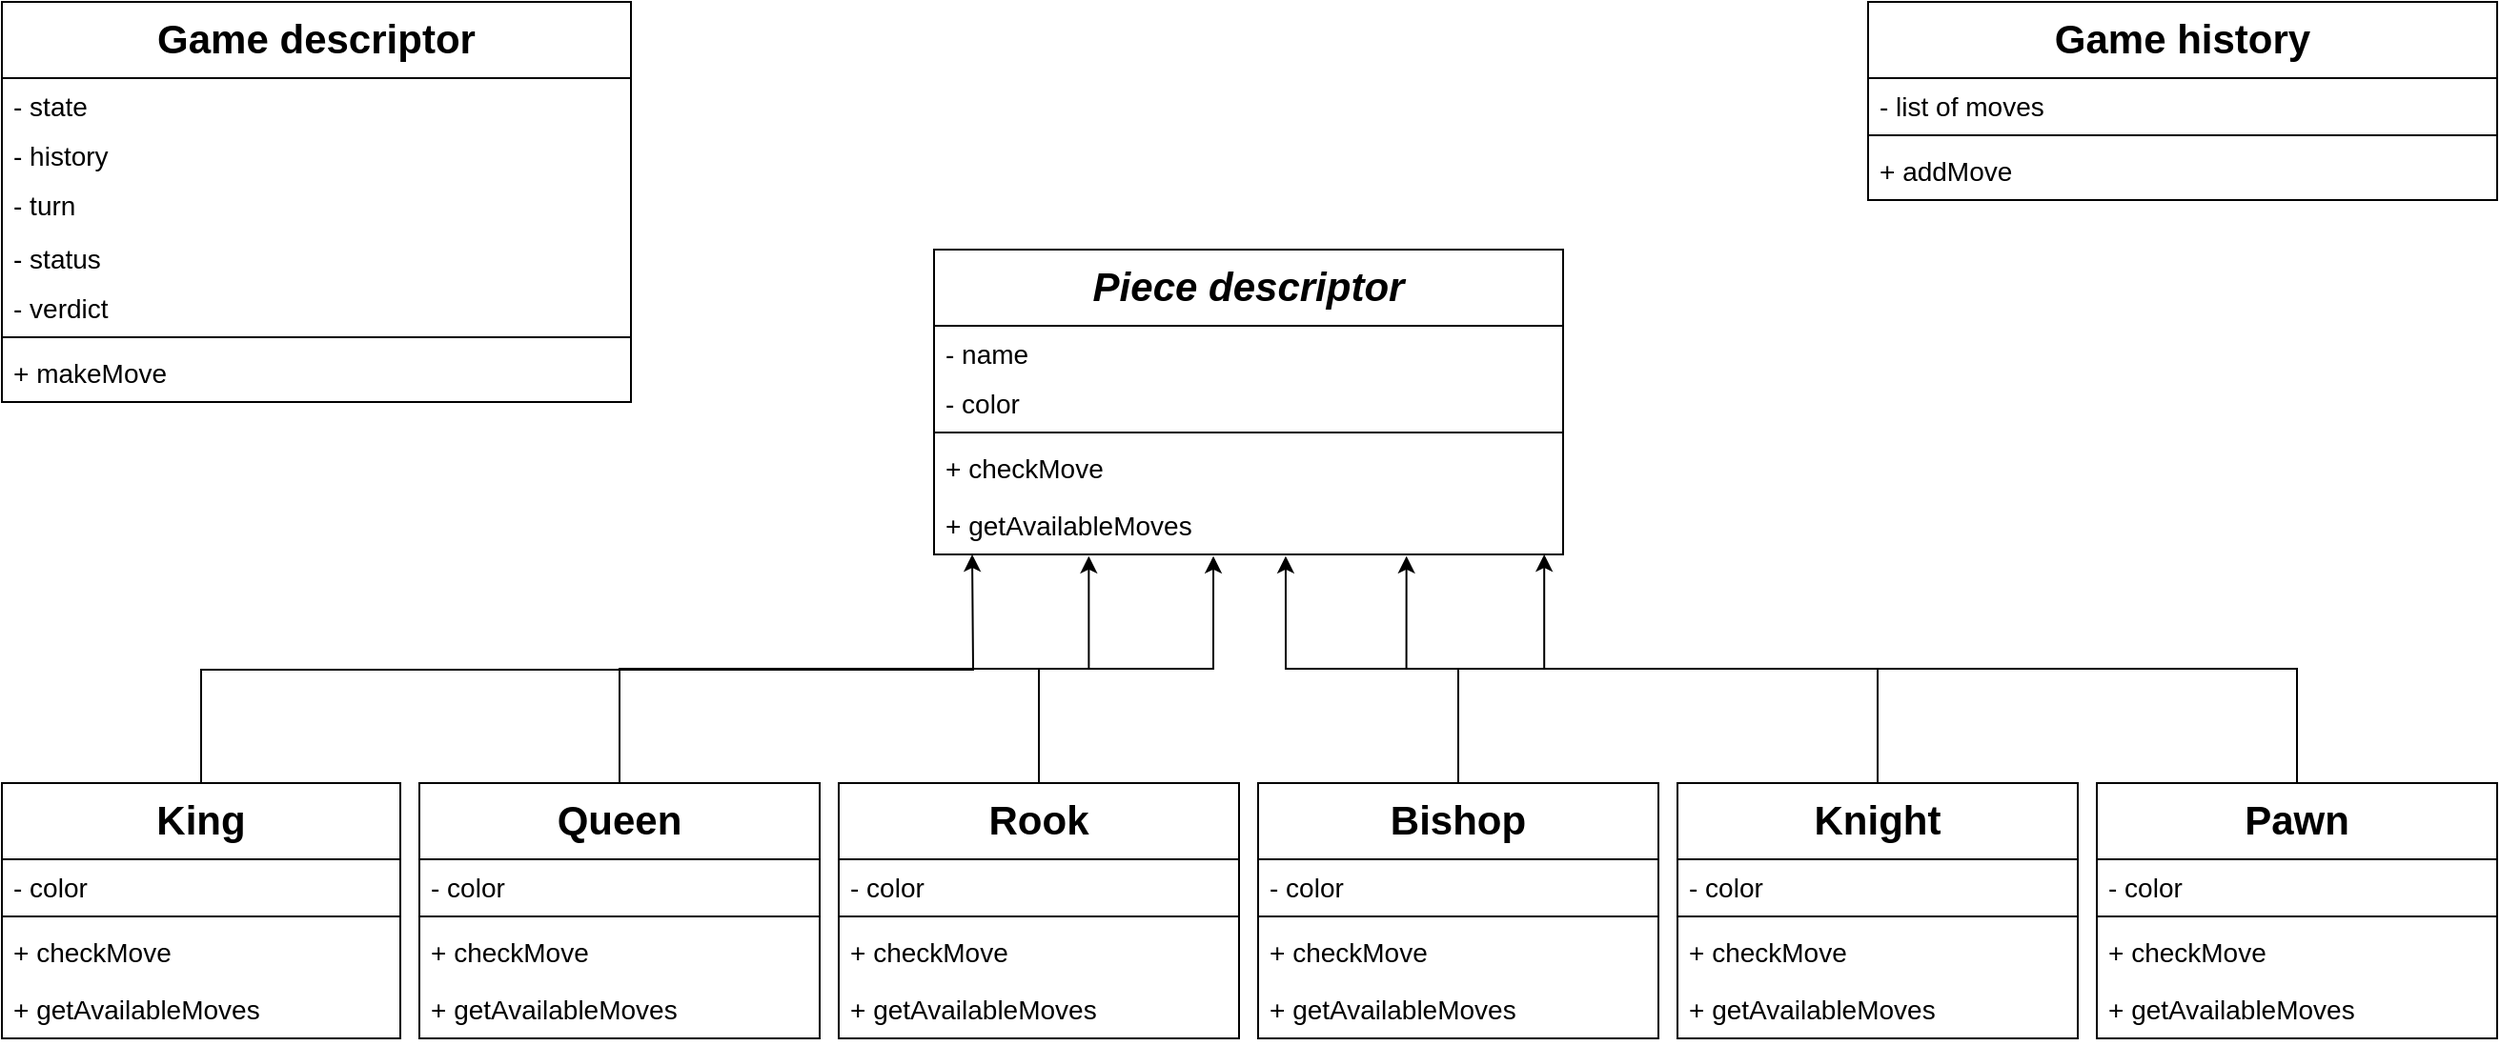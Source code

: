 <mxfile version="20.5.1" type="github">
  <diagram id="C5RBs43oDa-KdzZeNtuy" name="Page-1">
    <mxGraphModel dx="1580" dy="838" grid="1" gridSize="10" guides="1" tooltips="1" connect="1" arrows="1" fold="1" page="1" pageScale="1" pageWidth="1600" pageHeight="900" math="0" shadow="0">
      <root>
        <mxCell id="WIyWlLk6GJQsqaUBKTNV-0" />
        <mxCell id="WIyWlLk6GJQsqaUBKTNV-1" parent="WIyWlLk6GJQsqaUBKTNV-0" />
        <mxCell id="zkfFHV4jXpPFQw0GAbJ--0" value="Game descriptor" style="swimlane;fontStyle=1;align=center;verticalAlign=top;childLayout=stackLayout;horizontal=1;startSize=40;horizontalStack=0;resizeParent=1;resizeLast=0;collapsible=1;marginBottom=0;rounded=0;shadow=0;strokeWidth=1;fontSize=21;" parent="WIyWlLk6GJQsqaUBKTNV-1" vertex="1">
          <mxGeometry x="41" y="40" width="330" height="210" as="geometry">
            <mxRectangle x="230" y="140" width="160" height="26" as="alternateBounds" />
          </mxGeometry>
        </mxCell>
        <mxCell id="zkfFHV4jXpPFQw0GAbJ--1" value="- state" style="text;align=left;verticalAlign=top;spacingLeft=4;spacingRight=4;overflow=hidden;rotatable=0;points=[[0,0.5],[1,0.5]];portConstraint=eastwest;fontSize=14;" parent="zkfFHV4jXpPFQw0GAbJ--0" vertex="1">
          <mxGeometry y="40" width="330" height="26" as="geometry" />
        </mxCell>
        <mxCell id="zkfFHV4jXpPFQw0GAbJ--2" value="- history" style="text;align=left;verticalAlign=top;spacingLeft=4;spacingRight=4;overflow=hidden;rotatable=0;points=[[0,0.5],[1,0.5]];portConstraint=eastwest;rounded=0;shadow=0;html=0;fontSize=14;" parent="zkfFHV4jXpPFQw0GAbJ--0" vertex="1">
          <mxGeometry y="66" width="330" height="26" as="geometry" />
        </mxCell>
        <mxCell id="zkfFHV4jXpPFQw0GAbJ--3" value="- turn" style="text;align=left;verticalAlign=top;spacingLeft=4;spacingRight=4;overflow=hidden;rotatable=0;points=[[0,0.5],[1,0.5]];portConstraint=eastwest;rounded=0;shadow=0;html=0;fontSize=14;" parent="zkfFHV4jXpPFQw0GAbJ--0" vertex="1">
          <mxGeometry y="92" width="330" height="28" as="geometry" />
        </mxCell>
        <mxCell id="sy7QJZwOcxWD2gkU4Z8F-8" value="- status" style="text;align=left;verticalAlign=top;spacingLeft=4;spacingRight=4;overflow=hidden;rotatable=0;points=[[0,0.5],[1,0.5]];portConstraint=eastwest;rounded=0;shadow=0;html=0;fontSize=14;" vertex="1" parent="zkfFHV4jXpPFQw0GAbJ--0">
          <mxGeometry y="120" width="330" height="26" as="geometry" />
        </mxCell>
        <mxCell id="sy7QJZwOcxWD2gkU4Z8F-9" value="- verdict" style="text;align=left;verticalAlign=top;spacingLeft=4;spacingRight=4;overflow=hidden;rotatable=0;points=[[0,0.5],[1,0.5]];portConstraint=eastwest;rounded=0;shadow=0;html=0;fontSize=14;" vertex="1" parent="zkfFHV4jXpPFQw0GAbJ--0">
          <mxGeometry y="146" width="330" height="26" as="geometry" />
        </mxCell>
        <mxCell id="zkfFHV4jXpPFQw0GAbJ--4" value="" style="line;html=1;strokeWidth=1;align=left;verticalAlign=middle;spacingTop=-1;spacingLeft=3;spacingRight=3;rotatable=0;labelPosition=right;points=[];portConstraint=eastwest;" parent="zkfFHV4jXpPFQw0GAbJ--0" vertex="1">
          <mxGeometry y="172" width="330" height="8" as="geometry" />
        </mxCell>
        <mxCell id="zkfFHV4jXpPFQw0GAbJ--5" value="+ makeMove" style="text;align=left;verticalAlign=top;spacingLeft=4;spacingRight=4;overflow=hidden;rotatable=0;points=[[0,0.5],[1,0.5]];portConstraint=eastwest;fontSize=14;" parent="zkfFHV4jXpPFQw0GAbJ--0" vertex="1">
          <mxGeometry y="180" width="330" height="30" as="geometry" />
        </mxCell>
        <mxCell id="sy7QJZwOcxWD2gkU4Z8F-21" value="Game history" style="swimlane;fontStyle=1;align=center;verticalAlign=top;childLayout=stackLayout;horizontal=1;startSize=40;horizontalStack=0;resizeParent=1;resizeLast=0;collapsible=1;marginBottom=0;rounded=0;shadow=0;strokeWidth=1;fontSize=21;" vertex="1" parent="WIyWlLk6GJQsqaUBKTNV-1">
          <mxGeometry x="1020" y="40" width="330" height="104" as="geometry">
            <mxRectangle x="230" y="140" width="160" height="26" as="alternateBounds" />
          </mxGeometry>
        </mxCell>
        <mxCell id="sy7QJZwOcxWD2gkU4Z8F-22" value="- list of moves" style="text;align=left;verticalAlign=top;spacingLeft=4;spacingRight=4;overflow=hidden;rotatable=0;points=[[0,0.5],[1,0.5]];portConstraint=eastwest;fontSize=14;" vertex="1" parent="sy7QJZwOcxWD2gkU4Z8F-21">
          <mxGeometry y="40" width="330" height="26" as="geometry" />
        </mxCell>
        <mxCell id="sy7QJZwOcxWD2gkU4Z8F-27" value="" style="line;html=1;strokeWidth=1;align=left;verticalAlign=middle;spacingTop=-1;spacingLeft=3;spacingRight=3;rotatable=0;labelPosition=right;points=[];portConstraint=eastwest;" vertex="1" parent="sy7QJZwOcxWD2gkU4Z8F-21">
          <mxGeometry y="66" width="330" height="8" as="geometry" />
        </mxCell>
        <mxCell id="sy7QJZwOcxWD2gkU4Z8F-28" value="+ addMove" style="text;align=left;verticalAlign=top;spacingLeft=4;spacingRight=4;overflow=hidden;rotatable=0;points=[[0,0.5],[1,0.5]];portConstraint=eastwest;fontSize=14;" vertex="1" parent="sy7QJZwOcxWD2gkU4Z8F-21">
          <mxGeometry y="74" width="330" height="30" as="geometry" />
        </mxCell>
        <mxCell id="sy7QJZwOcxWD2gkU4Z8F-30" value="Piece descriptor" style="swimlane;fontStyle=3;align=center;verticalAlign=top;childLayout=stackLayout;horizontal=1;startSize=40;horizontalStack=0;resizeParent=1;resizeLast=0;collapsible=1;marginBottom=0;rounded=0;shadow=0;strokeWidth=1;fontSize=21;" vertex="1" parent="WIyWlLk6GJQsqaUBKTNV-1">
          <mxGeometry x="530" y="170" width="330" height="160" as="geometry">
            <mxRectangle x="620" y="240" width="160" height="26" as="alternateBounds" />
          </mxGeometry>
        </mxCell>
        <mxCell id="sy7QJZwOcxWD2gkU4Z8F-31" value="- name" style="text;align=left;verticalAlign=top;spacingLeft=4;spacingRight=4;overflow=hidden;rotatable=0;points=[[0,0.5],[1,0.5]];portConstraint=eastwest;fontSize=14;" vertex="1" parent="sy7QJZwOcxWD2gkU4Z8F-30">
          <mxGeometry y="40" width="330" height="26" as="geometry" />
        </mxCell>
        <mxCell id="sy7QJZwOcxWD2gkU4Z8F-35" value="- color" style="text;align=left;verticalAlign=top;spacingLeft=4;spacingRight=4;overflow=hidden;rotatable=0;points=[[0,0.5],[1,0.5]];portConstraint=eastwest;rounded=0;shadow=0;html=0;fontSize=14;" vertex="1" parent="sy7QJZwOcxWD2gkU4Z8F-30">
          <mxGeometry y="66" width="330" height="26" as="geometry" />
        </mxCell>
        <mxCell id="sy7QJZwOcxWD2gkU4Z8F-36" value="" style="line;html=1;strokeWidth=1;align=left;verticalAlign=middle;spacingTop=-1;spacingLeft=3;spacingRight=3;rotatable=0;labelPosition=right;points=[];portConstraint=eastwest;" vertex="1" parent="sy7QJZwOcxWD2gkU4Z8F-30">
          <mxGeometry y="92" width="330" height="8" as="geometry" />
        </mxCell>
        <mxCell id="sy7QJZwOcxWD2gkU4Z8F-37" value="+ checkMove" style="text;align=left;verticalAlign=top;spacingLeft=4;spacingRight=4;overflow=hidden;rotatable=0;points=[[0,0.5],[1,0.5]];portConstraint=eastwest;fontSize=14;" vertex="1" parent="sy7QJZwOcxWD2gkU4Z8F-30">
          <mxGeometry y="100" width="330" height="30" as="geometry" />
        </mxCell>
        <mxCell id="sy7QJZwOcxWD2gkU4Z8F-38" value="+ getAvailableMoves" style="text;align=left;verticalAlign=top;spacingLeft=4;spacingRight=4;overflow=hidden;rotatable=0;points=[[0,0.5],[1,0.5]];portConstraint=eastwest;fontSize=14;" vertex="1" parent="sy7QJZwOcxWD2gkU4Z8F-30">
          <mxGeometry y="130" width="330" height="30" as="geometry" />
        </mxCell>
        <mxCell id="sy7QJZwOcxWD2gkU4Z8F-85" style="edgeStyle=orthogonalEdgeStyle;rounded=0;orthogonalLoop=1;jettySize=auto;html=1;exitX=0.5;exitY=0;exitDx=0;exitDy=0;fontSize=14;" edge="1" parent="WIyWlLk6GJQsqaUBKTNV-1" source="sy7QJZwOcxWD2gkU4Z8F-40">
          <mxGeometry relative="1" as="geometry">
            <mxPoint x="550" y="330" as="targetPoint" />
          </mxGeometry>
        </mxCell>
        <mxCell id="sy7QJZwOcxWD2gkU4Z8F-40" value="King" style="swimlane;fontStyle=1;align=center;verticalAlign=top;childLayout=stackLayout;horizontal=1;startSize=40;horizontalStack=0;resizeParent=1;resizeLast=0;collapsible=1;marginBottom=0;rounded=0;shadow=0;strokeWidth=1;fontSize=21;" vertex="1" parent="WIyWlLk6GJQsqaUBKTNV-1">
          <mxGeometry x="41" y="450" width="209" height="134" as="geometry">
            <mxRectangle x="620" y="240" width="160" height="26" as="alternateBounds" />
          </mxGeometry>
        </mxCell>
        <mxCell id="sy7QJZwOcxWD2gkU4Z8F-42" value="- color" style="text;align=left;verticalAlign=top;spacingLeft=4;spacingRight=4;overflow=hidden;rotatable=0;points=[[0,0.5],[1,0.5]];portConstraint=eastwest;rounded=0;shadow=0;html=0;fontSize=14;" vertex="1" parent="sy7QJZwOcxWD2gkU4Z8F-40">
          <mxGeometry y="40" width="209" height="26" as="geometry" />
        </mxCell>
        <mxCell id="sy7QJZwOcxWD2gkU4Z8F-43" value="" style="line;html=1;strokeWidth=1;align=left;verticalAlign=middle;spacingTop=-1;spacingLeft=3;spacingRight=3;rotatable=0;labelPosition=right;points=[];portConstraint=eastwest;" vertex="1" parent="sy7QJZwOcxWD2gkU4Z8F-40">
          <mxGeometry y="66" width="209" height="8" as="geometry" />
        </mxCell>
        <mxCell id="sy7QJZwOcxWD2gkU4Z8F-44" value="+ checkMove" style="text;align=left;verticalAlign=top;spacingLeft=4;spacingRight=4;overflow=hidden;rotatable=0;points=[[0,0.5],[1,0.5]];portConstraint=eastwest;fontSize=14;" vertex="1" parent="sy7QJZwOcxWD2gkU4Z8F-40">
          <mxGeometry y="74" width="209" height="30" as="geometry" />
        </mxCell>
        <mxCell id="sy7QJZwOcxWD2gkU4Z8F-45" value="+ getAvailableMoves" style="text;align=left;verticalAlign=top;spacingLeft=4;spacingRight=4;overflow=hidden;rotatable=0;points=[[0,0.5],[1,0.5]];portConstraint=eastwest;fontSize=14;" vertex="1" parent="sy7QJZwOcxWD2gkU4Z8F-40">
          <mxGeometry y="104" width="209" height="30" as="geometry" />
        </mxCell>
        <mxCell id="sy7QJZwOcxWD2gkU4Z8F-86" style="edgeStyle=orthogonalEdgeStyle;rounded=0;orthogonalLoop=1;jettySize=auto;html=1;entryX=0.246;entryY=1.03;entryDx=0;entryDy=0;entryPerimeter=0;fontSize=14;" edge="1" parent="WIyWlLk6GJQsqaUBKTNV-1" source="sy7QJZwOcxWD2gkU4Z8F-46" target="sy7QJZwOcxWD2gkU4Z8F-38">
          <mxGeometry relative="1" as="geometry" />
        </mxCell>
        <mxCell id="sy7QJZwOcxWD2gkU4Z8F-46" value="Queen" style="swimlane;fontStyle=1;align=center;verticalAlign=top;childLayout=stackLayout;horizontal=1;startSize=40;horizontalStack=0;resizeParent=1;resizeLast=0;collapsible=1;marginBottom=0;rounded=0;shadow=0;strokeWidth=1;fontSize=21;" vertex="1" parent="WIyWlLk6GJQsqaUBKTNV-1">
          <mxGeometry x="260" y="450" width="210" height="134" as="geometry">
            <mxRectangle x="620" y="240" width="160" height="26" as="alternateBounds" />
          </mxGeometry>
        </mxCell>
        <mxCell id="sy7QJZwOcxWD2gkU4Z8F-47" value="- color" style="text;align=left;verticalAlign=top;spacingLeft=4;spacingRight=4;overflow=hidden;rotatable=0;points=[[0,0.5],[1,0.5]];portConstraint=eastwest;rounded=0;shadow=0;html=0;fontSize=14;" vertex="1" parent="sy7QJZwOcxWD2gkU4Z8F-46">
          <mxGeometry y="40" width="210" height="26" as="geometry" />
        </mxCell>
        <mxCell id="sy7QJZwOcxWD2gkU4Z8F-48" value="" style="line;html=1;strokeWidth=1;align=left;verticalAlign=middle;spacingTop=-1;spacingLeft=3;spacingRight=3;rotatable=0;labelPosition=right;points=[];portConstraint=eastwest;" vertex="1" parent="sy7QJZwOcxWD2gkU4Z8F-46">
          <mxGeometry y="66" width="210" height="8" as="geometry" />
        </mxCell>
        <mxCell id="sy7QJZwOcxWD2gkU4Z8F-49" value="+ checkMove" style="text;align=left;verticalAlign=top;spacingLeft=4;spacingRight=4;overflow=hidden;rotatable=0;points=[[0,0.5],[1,0.5]];portConstraint=eastwest;fontSize=14;" vertex="1" parent="sy7QJZwOcxWD2gkU4Z8F-46">
          <mxGeometry y="74" width="210" height="30" as="geometry" />
        </mxCell>
        <mxCell id="sy7QJZwOcxWD2gkU4Z8F-50" value="+ getAvailableMoves" style="text;align=left;verticalAlign=top;spacingLeft=4;spacingRight=4;overflow=hidden;rotatable=0;points=[[0,0.5],[1,0.5]];portConstraint=eastwest;fontSize=14;" vertex="1" parent="sy7QJZwOcxWD2gkU4Z8F-46">
          <mxGeometry y="104" width="210" height="30" as="geometry" />
        </mxCell>
        <mxCell id="sy7QJZwOcxWD2gkU4Z8F-97" style="edgeStyle=orthogonalEdgeStyle;rounded=0;orthogonalLoop=1;jettySize=auto;html=1;entryX=0.444;entryY=1.03;entryDx=0;entryDy=0;entryPerimeter=0;fontSize=14;" edge="1" parent="WIyWlLk6GJQsqaUBKTNV-1" source="sy7QJZwOcxWD2gkU4Z8F-51" target="sy7QJZwOcxWD2gkU4Z8F-38">
          <mxGeometry relative="1" as="geometry" />
        </mxCell>
        <mxCell id="sy7QJZwOcxWD2gkU4Z8F-51" value="Rook" style="swimlane;fontStyle=1;align=center;verticalAlign=top;childLayout=stackLayout;horizontal=1;startSize=40;horizontalStack=0;resizeParent=1;resizeLast=0;collapsible=1;marginBottom=0;rounded=0;shadow=0;strokeWidth=1;fontSize=21;" vertex="1" parent="WIyWlLk6GJQsqaUBKTNV-1">
          <mxGeometry x="480" y="450" width="210" height="134" as="geometry">
            <mxRectangle x="620" y="240" width="160" height="26" as="alternateBounds" />
          </mxGeometry>
        </mxCell>
        <mxCell id="sy7QJZwOcxWD2gkU4Z8F-52" value="- color" style="text;align=left;verticalAlign=top;spacingLeft=4;spacingRight=4;overflow=hidden;rotatable=0;points=[[0,0.5],[1,0.5]];portConstraint=eastwest;rounded=0;shadow=0;html=0;fontSize=14;" vertex="1" parent="sy7QJZwOcxWD2gkU4Z8F-51">
          <mxGeometry y="40" width="210" height="26" as="geometry" />
        </mxCell>
        <mxCell id="sy7QJZwOcxWD2gkU4Z8F-53" value="" style="line;html=1;strokeWidth=1;align=left;verticalAlign=middle;spacingTop=-1;spacingLeft=3;spacingRight=3;rotatable=0;labelPosition=right;points=[];portConstraint=eastwest;" vertex="1" parent="sy7QJZwOcxWD2gkU4Z8F-51">
          <mxGeometry y="66" width="210" height="8" as="geometry" />
        </mxCell>
        <mxCell id="sy7QJZwOcxWD2gkU4Z8F-54" value="+ checkMove" style="text;align=left;verticalAlign=top;spacingLeft=4;spacingRight=4;overflow=hidden;rotatable=0;points=[[0,0.5],[1,0.5]];portConstraint=eastwest;fontSize=14;" vertex="1" parent="sy7QJZwOcxWD2gkU4Z8F-51">
          <mxGeometry y="74" width="210" height="30" as="geometry" />
        </mxCell>
        <mxCell id="sy7QJZwOcxWD2gkU4Z8F-55" value="+ getAvailableMoves" style="text;align=left;verticalAlign=top;spacingLeft=4;spacingRight=4;overflow=hidden;rotatable=0;points=[[0,0.5],[1,0.5]];portConstraint=eastwest;fontSize=14;" vertex="1" parent="sy7QJZwOcxWD2gkU4Z8F-51">
          <mxGeometry y="104" width="210" height="30" as="geometry" />
        </mxCell>
        <mxCell id="sy7QJZwOcxWD2gkU4Z8F-96" style="edgeStyle=orthogonalEdgeStyle;rounded=0;orthogonalLoop=1;jettySize=auto;html=1;entryX=0.559;entryY=1.03;entryDx=0;entryDy=0;entryPerimeter=0;fontSize=14;" edge="1" parent="WIyWlLk6GJQsqaUBKTNV-1" source="sy7QJZwOcxWD2gkU4Z8F-56" target="sy7QJZwOcxWD2gkU4Z8F-38">
          <mxGeometry relative="1" as="geometry" />
        </mxCell>
        <mxCell id="sy7QJZwOcxWD2gkU4Z8F-56" value="Bishop" style="swimlane;fontStyle=1;align=center;verticalAlign=top;childLayout=stackLayout;horizontal=1;startSize=40;horizontalStack=0;resizeParent=1;resizeLast=0;collapsible=1;marginBottom=0;rounded=0;shadow=0;strokeWidth=1;fontSize=21;" vertex="1" parent="WIyWlLk6GJQsqaUBKTNV-1">
          <mxGeometry x="700" y="450" width="210" height="134" as="geometry">
            <mxRectangle x="620" y="240" width="160" height="26" as="alternateBounds" />
          </mxGeometry>
        </mxCell>
        <mxCell id="sy7QJZwOcxWD2gkU4Z8F-57" value="- color" style="text;align=left;verticalAlign=top;spacingLeft=4;spacingRight=4;overflow=hidden;rotatable=0;points=[[0,0.5],[1,0.5]];portConstraint=eastwest;rounded=0;shadow=0;html=0;fontSize=14;" vertex="1" parent="sy7QJZwOcxWD2gkU4Z8F-56">
          <mxGeometry y="40" width="210" height="26" as="geometry" />
        </mxCell>
        <mxCell id="sy7QJZwOcxWD2gkU4Z8F-58" value="" style="line;html=1;strokeWidth=1;align=left;verticalAlign=middle;spacingTop=-1;spacingLeft=3;spacingRight=3;rotatable=0;labelPosition=right;points=[];portConstraint=eastwest;" vertex="1" parent="sy7QJZwOcxWD2gkU4Z8F-56">
          <mxGeometry y="66" width="210" height="8" as="geometry" />
        </mxCell>
        <mxCell id="sy7QJZwOcxWD2gkU4Z8F-59" value="+ checkMove" style="text;align=left;verticalAlign=top;spacingLeft=4;spacingRight=4;overflow=hidden;rotatable=0;points=[[0,0.5],[1,0.5]];portConstraint=eastwest;fontSize=14;" vertex="1" parent="sy7QJZwOcxWD2gkU4Z8F-56">
          <mxGeometry y="74" width="210" height="30" as="geometry" />
        </mxCell>
        <mxCell id="sy7QJZwOcxWD2gkU4Z8F-60" value="+ getAvailableMoves" style="text;align=left;verticalAlign=top;spacingLeft=4;spacingRight=4;overflow=hidden;rotatable=0;points=[[0,0.5],[1,0.5]];portConstraint=eastwest;fontSize=14;" vertex="1" parent="sy7QJZwOcxWD2gkU4Z8F-56">
          <mxGeometry y="104" width="210" height="30" as="geometry" />
        </mxCell>
        <mxCell id="sy7QJZwOcxWD2gkU4Z8F-95" style="edgeStyle=orthogonalEdgeStyle;rounded=0;orthogonalLoop=1;jettySize=auto;html=1;exitX=0.5;exitY=0;exitDx=0;exitDy=0;entryX=0.751;entryY=1.03;entryDx=0;entryDy=0;entryPerimeter=0;fontSize=14;" edge="1" parent="WIyWlLk6GJQsqaUBKTNV-1" source="sy7QJZwOcxWD2gkU4Z8F-61" target="sy7QJZwOcxWD2gkU4Z8F-38">
          <mxGeometry relative="1" as="geometry" />
        </mxCell>
        <mxCell id="sy7QJZwOcxWD2gkU4Z8F-61" value="Knight" style="swimlane;fontStyle=1;align=center;verticalAlign=top;childLayout=stackLayout;horizontal=1;startSize=40;horizontalStack=0;resizeParent=1;resizeLast=0;collapsible=1;marginBottom=0;rounded=0;shadow=0;strokeWidth=1;fontSize=21;" vertex="1" parent="WIyWlLk6GJQsqaUBKTNV-1">
          <mxGeometry x="920" y="450" width="210" height="134" as="geometry">
            <mxRectangle x="620" y="240" width="160" height="26" as="alternateBounds" />
          </mxGeometry>
        </mxCell>
        <mxCell id="sy7QJZwOcxWD2gkU4Z8F-62" value="- color" style="text;align=left;verticalAlign=top;spacingLeft=4;spacingRight=4;overflow=hidden;rotatable=0;points=[[0,0.5],[1,0.5]];portConstraint=eastwest;rounded=0;shadow=0;html=0;fontSize=14;" vertex="1" parent="sy7QJZwOcxWD2gkU4Z8F-61">
          <mxGeometry y="40" width="210" height="26" as="geometry" />
        </mxCell>
        <mxCell id="sy7QJZwOcxWD2gkU4Z8F-63" value="" style="line;html=1;strokeWidth=1;align=left;verticalAlign=middle;spacingTop=-1;spacingLeft=3;spacingRight=3;rotatable=0;labelPosition=right;points=[];portConstraint=eastwest;" vertex="1" parent="sy7QJZwOcxWD2gkU4Z8F-61">
          <mxGeometry y="66" width="210" height="8" as="geometry" />
        </mxCell>
        <mxCell id="sy7QJZwOcxWD2gkU4Z8F-64" value="+ checkMove" style="text;align=left;verticalAlign=top;spacingLeft=4;spacingRight=4;overflow=hidden;rotatable=0;points=[[0,0.5],[1,0.5]];portConstraint=eastwest;fontSize=14;" vertex="1" parent="sy7QJZwOcxWD2gkU4Z8F-61">
          <mxGeometry y="74" width="210" height="30" as="geometry" />
        </mxCell>
        <mxCell id="sy7QJZwOcxWD2gkU4Z8F-65" value="+ getAvailableMoves" style="text;align=left;verticalAlign=top;spacingLeft=4;spacingRight=4;overflow=hidden;rotatable=0;points=[[0,0.5],[1,0.5]];portConstraint=eastwest;fontSize=14;" vertex="1" parent="sy7QJZwOcxWD2gkU4Z8F-61">
          <mxGeometry y="104" width="210" height="30" as="geometry" />
        </mxCell>
        <mxCell id="sy7QJZwOcxWD2gkU4Z8F-87" style="edgeStyle=orthogonalEdgeStyle;rounded=0;orthogonalLoop=1;jettySize=auto;html=1;exitX=0.5;exitY=0;exitDx=0;exitDy=0;entryX=0.97;entryY=1;entryDx=0;entryDy=0;fontSize=14;entryPerimeter=0;" edge="1" parent="WIyWlLk6GJQsqaUBKTNV-1" source="sy7QJZwOcxWD2gkU4Z8F-66" target="sy7QJZwOcxWD2gkU4Z8F-38">
          <mxGeometry relative="1" as="geometry" />
        </mxCell>
        <mxCell id="sy7QJZwOcxWD2gkU4Z8F-66" value="Pawn" style="swimlane;fontStyle=1;align=center;verticalAlign=top;childLayout=stackLayout;horizontal=1;startSize=40;horizontalStack=0;resizeParent=1;resizeLast=0;collapsible=1;marginBottom=0;rounded=0;shadow=0;strokeWidth=1;fontSize=21;" vertex="1" parent="WIyWlLk6GJQsqaUBKTNV-1">
          <mxGeometry x="1140" y="450" width="210" height="134" as="geometry">
            <mxRectangle x="620" y="240" width="160" height="26" as="alternateBounds" />
          </mxGeometry>
        </mxCell>
        <mxCell id="sy7QJZwOcxWD2gkU4Z8F-67" value="- color" style="text;align=left;verticalAlign=top;spacingLeft=4;spacingRight=4;overflow=hidden;rotatable=0;points=[[0,0.5],[1,0.5]];portConstraint=eastwest;rounded=0;shadow=0;html=0;fontSize=14;" vertex="1" parent="sy7QJZwOcxWD2gkU4Z8F-66">
          <mxGeometry y="40" width="210" height="26" as="geometry" />
        </mxCell>
        <mxCell id="sy7QJZwOcxWD2gkU4Z8F-68" value="" style="line;html=1;strokeWidth=1;align=left;verticalAlign=middle;spacingTop=-1;spacingLeft=3;spacingRight=3;rotatable=0;labelPosition=right;points=[];portConstraint=eastwest;" vertex="1" parent="sy7QJZwOcxWD2gkU4Z8F-66">
          <mxGeometry y="66" width="210" height="8" as="geometry" />
        </mxCell>
        <mxCell id="sy7QJZwOcxWD2gkU4Z8F-69" value="+ checkMove" style="text;align=left;verticalAlign=top;spacingLeft=4;spacingRight=4;overflow=hidden;rotatable=0;points=[[0,0.5],[1,0.5]];portConstraint=eastwest;fontSize=14;" vertex="1" parent="sy7QJZwOcxWD2gkU4Z8F-66">
          <mxGeometry y="74" width="210" height="30" as="geometry" />
        </mxCell>
        <mxCell id="sy7QJZwOcxWD2gkU4Z8F-70" value="+ getAvailableMoves" style="text;align=left;verticalAlign=top;spacingLeft=4;spacingRight=4;overflow=hidden;rotatable=0;points=[[0,0.5],[1,0.5]];portConstraint=eastwest;fontSize=14;" vertex="1" parent="sy7QJZwOcxWD2gkU4Z8F-66">
          <mxGeometry y="104" width="210" height="30" as="geometry" />
        </mxCell>
      </root>
    </mxGraphModel>
  </diagram>
</mxfile>
